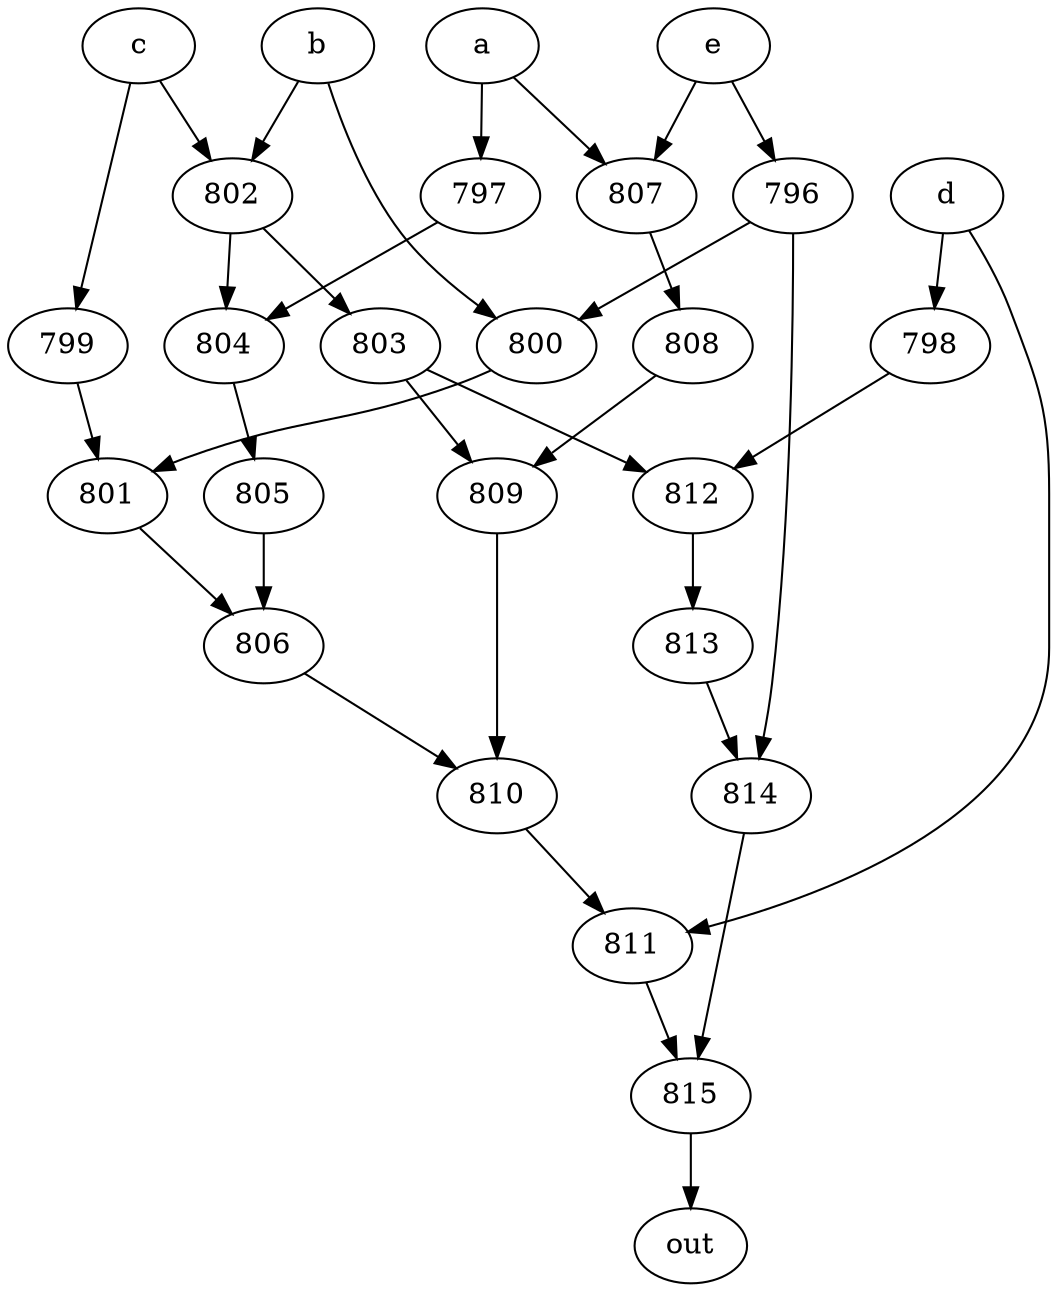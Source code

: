 strict digraph "" {
	815 -> out;
	a -> 797;
	a -> 807;
	797 -> 804;
	807 -> 808;
	804 -> 805;
	808 -> 809;
	b -> 800;
	b -> 802;
	800 -> 801;
	802 -> 804;
	802 -> 803;
	801 -> 806;
	803 -> 812;
	803 -> 809;
	c -> 802;
	c -> 799;
	799 -> 801;
	d -> 798;
	d -> 811;
	798 -> 812;
	811 -> 815;
	812 -> 813;
	e -> 807;
	e -> 796;
	796 -> 800;
	796 -> 814;
	814 -> 815;
	805 -> 806;
	813 -> 814;
	806 -> 810;
	810 -> 811;
	809 -> 810;
}
